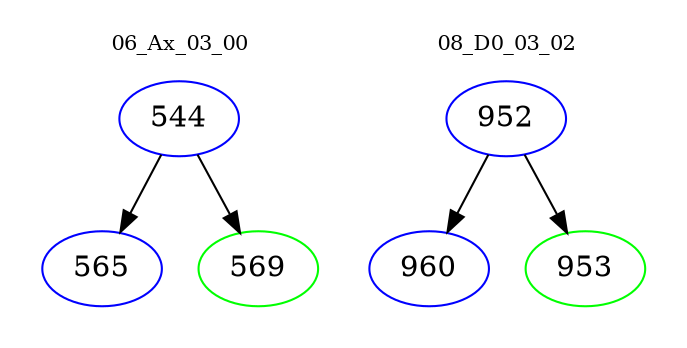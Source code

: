 digraph{
subgraph cluster_0 {
color = white
label = "06_Ax_03_00";
fontsize=10;
T0_544 [label="544", color="blue"]
T0_544 -> T0_565 [color="black"]
T0_565 [label="565", color="blue"]
T0_544 -> T0_569 [color="black"]
T0_569 [label="569", color="green"]
}
subgraph cluster_1 {
color = white
label = "08_D0_03_02";
fontsize=10;
T1_952 [label="952", color="blue"]
T1_952 -> T1_960 [color="black"]
T1_960 [label="960", color="blue"]
T1_952 -> T1_953 [color="black"]
T1_953 [label="953", color="green"]
}
}

